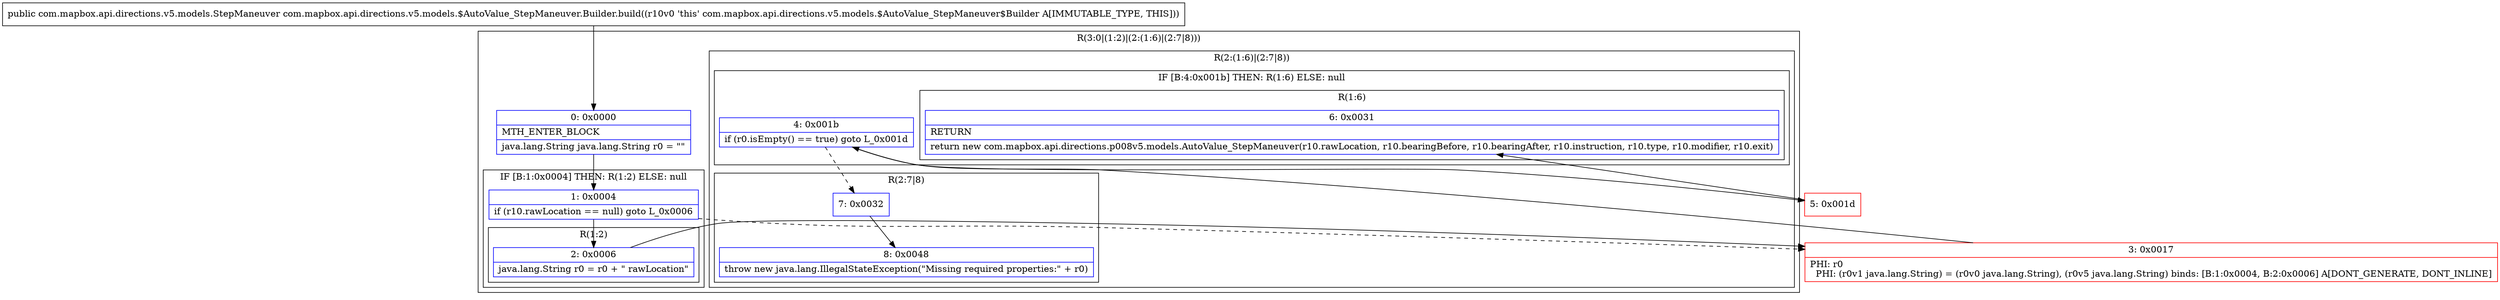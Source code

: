 digraph "CFG forcom.mapbox.api.directions.v5.models.$AutoValue_StepManeuver.Builder.build()Lcom\/mapbox\/api\/directions\/v5\/models\/StepManeuver;" {
subgraph cluster_Region_682298094 {
label = "R(3:0|(1:2)|(2:(1:6)|(2:7|8)))";
node [shape=record,color=blue];
Node_0 [shape=record,label="{0\:\ 0x0000|MTH_ENTER_BLOCK\l|java.lang.String java.lang.String r0 = \"\"\l}"];
subgraph cluster_IfRegion_1380847504 {
label = "IF [B:1:0x0004] THEN: R(1:2) ELSE: null";
node [shape=record,color=blue];
Node_1 [shape=record,label="{1\:\ 0x0004|if (r10.rawLocation == null) goto L_0x0006\l}"];
subgraph cluster_Region_1003441698 {
label = "R(1:2)";
node [shape=record,color=blue];
Node_2 [shape=record,label="{2\:\ 0x0006|java.lang.String r0 = r0 + \" rawLocation\"\l}"];
}
}
subgraph cluster_Region_1256867290 {
label = "R(2:(1:6)|(2:7|8))";
node [shape=record,color=blue];
subgraph cluster_IfRegion_1180418530 {
label = "IF [B:4:0x001b] THEN: R(1:6) ELSE: null";
node [shape=record,color=blue];
Node_4 [shape=record,label="{4\:\ 0x001b|if (r0.isEmpty() == true) goto L_0x001d\l}"];
subgraph cluster_Region_1410233743 {
label = "R(1:6)";
node [shape=record,color=blue];
Node_6 [shape=record,label="{6\:\ 0x0031|RETURN\l|return new com.mapbox.api.directions.p008v5.models.AutoValue_StepManeuver(r10.rawLocation, r10.bearingBefore, r10.bearingAfter, r10.instruction, r10.type, r10.modifier, r10.exit)\l}"];
}
}
subgraph cluster_Region_1026183940 {
label = "R(2:7|8)";
node [shape=record,color=blue];
Node_7 [shape=record,label="{7\:\ 0x0032}"];
Node_8 [shape=record,label="{8\:\ 0x0048|throw new java.lang.IllegalStateException(\"Missing required properties:\" + r0)\l}"];
}
}
}
Node_3 [shape=record,color=red,label="{3\:\ 0x0017|PHI: r0 \l  PHI: (r0v1 java.lang.String) = (r0v0 java.lang.String), (r0v5 java.lang.String) binds: [B:1:0x0004, B:2:0x0006] A[DONT_GENERATE, DONT_INLINE]\l}"];
Node_5 [shape=record,color=red,label="{5\:\ 0x001d}"];
MethodNode[shape=record,label="{public com.mapbox.api.directions.v5.models.StepManeuver com.mapbox.api.directions.v5.models.$AutoValue_StepManeuver.Builder.build((r10v0 'this' com.mapbox.api.directions.v5.models.$AutoValue_StepManeuver$Builder A[IMMUTABLE_TYPE, THIS])) }"];
MethodNode -> Node_0;
Node_0 -> Node_1;
Node_1 -> Node_2;
Node_1 -> Node_3[style=dashed];
Node_2 -> Node_3;
Node_4 -> Node_5;
Node_4 -> Node_7[style=dashed];
Node_7 -> Node_8;
Node_3 -> Node_4;
Node_5 -> Node_6;
}

